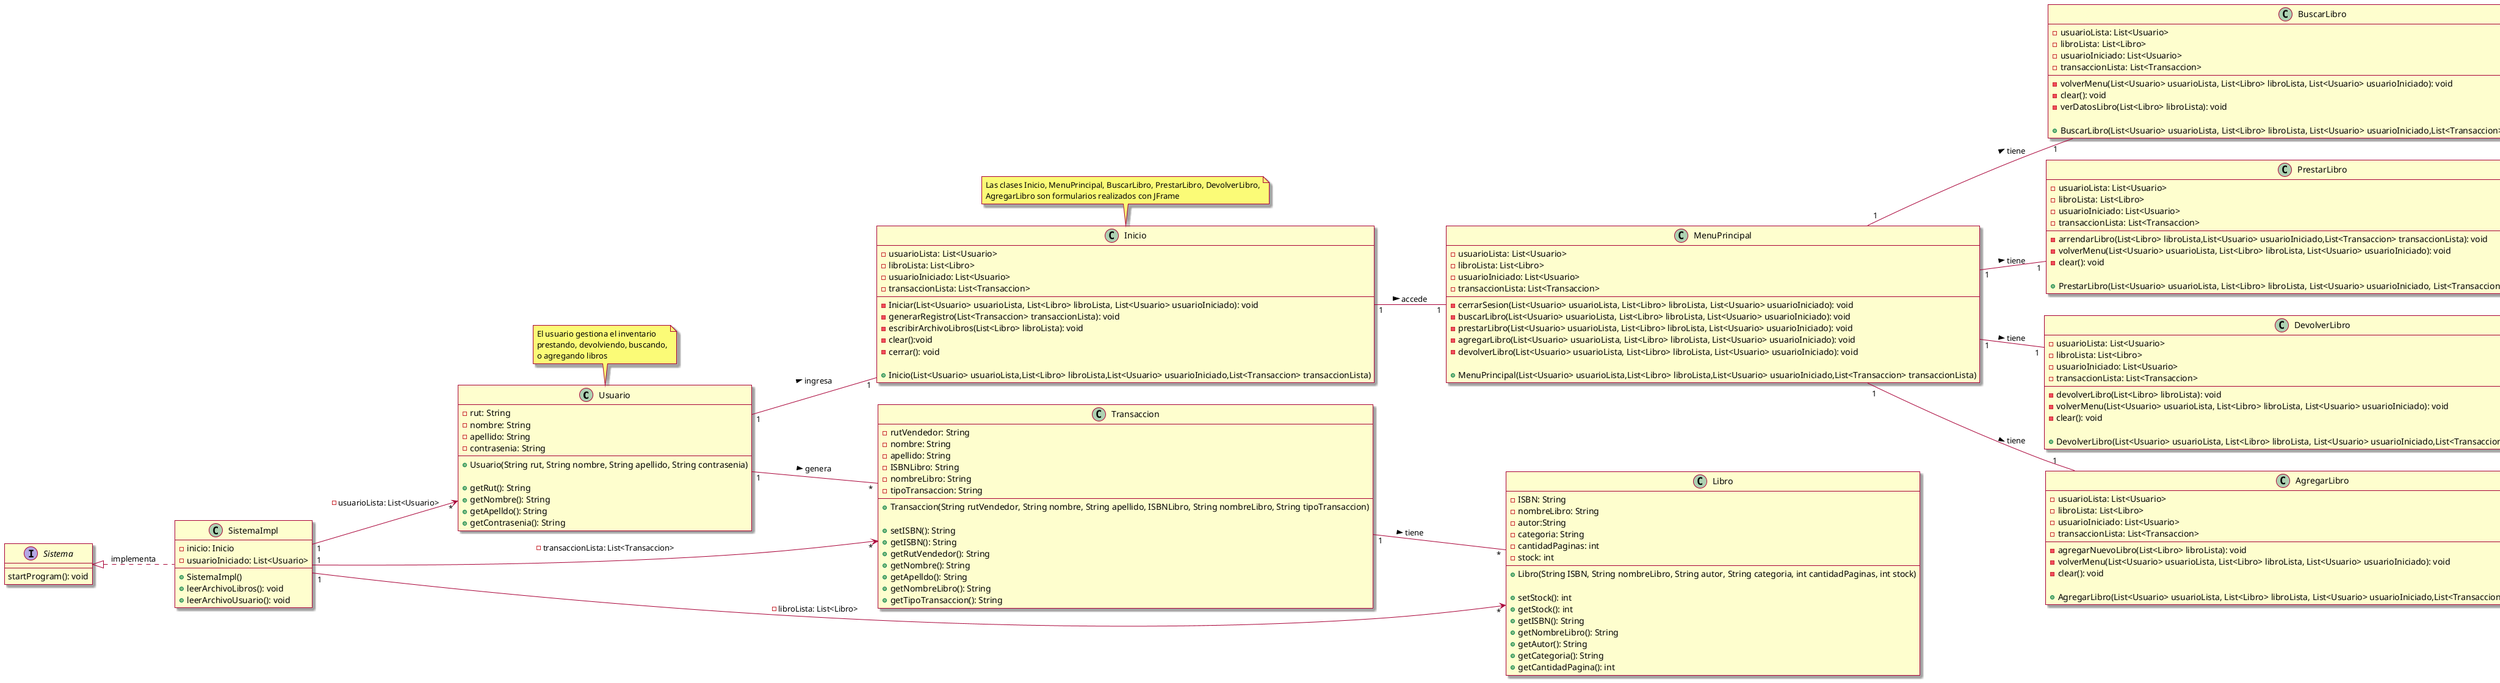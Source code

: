 @startuml
left to right direction
skin rose

class Usuario {
-rut: String
-nombre: String
-apellido: String
-contrasenia: String

+Usuario(String rut, String nombre, String apellido, String contrasenia)

+getRut(): String
+getNombre(): String
+getApelldo(): String
+getContrasenia(): String
}

class Libro {
-ISBN: String
-nombreLibro: String
-autor:String
-categoria: String
-cantidadPaginas: int
-stock: int

+Libro(String ISBN, String nombreLibro, String autor, String categoria, int cantidadPaginas, int stock)

+setStock(): int
+getStock(): int
+getISBN(): String
+getNombreLibro(): String
+getAutor(): String
+getCategoria(): String
+getCantidadPagina(): int
}

class Transaccion {
-rutVendedor: String
-nombre: String
-apellido: String
-ISBNLibro: String
-nombreLibro: String
-tipoTransaccion: String

+Transaccion(String rutVendedor, String nombre, String apellido, ISBNLibro, String nombreLibro, String tipoTransaccion)

+setISBN(): String
+getISBN(): String
+getRutVendedor(): String
+getNombre(): String
+getApelldo(): String
+getNombreLibro(): String
+getTipoTransaccion(): String
}

class Inicio {
-usuarioLista: List<Usuario>
-libroLista: List<Libro>
-usuarioIniciado: List<Usuario>
-transaccionLista: List<Transaccion>

-Iniciar(List<Usuario> usuarioLista, List<Libro> libroLista, List<Usuario> usuarioIniciado): void
-generarRegistro(List<Transaccion> transaccionLista): void
-escribirArchivoLibros(List<Libro> libroLista): void
-clear():void
-cerrar(): void

+Inicio(List<Usuario> usuarioLista,List<Libro> libroLista,List<Usuario> usuarioIniciado,List<Transaccion> transaccionLista)
}

class MenuPrincipal {
-usuarioLista: List<Usuario>
-libroLista: List<Libro>
-usuarioIniciado: List<Usuario>
-transaccionLista: List<Transaccion>

-cerrarSesion(List<Usuario> usuarioLista, List<Libro> libroLista, List<Usuario> usuarioIniciado): void
-buscarLibro(List<Usuario> usuarioLista, List<Libro> libroLista, List<Usuario> usuarioIniciado): void
-prestarLibro(List<Usuario> usuarioLista, List<Libro> libroLista, List<Usuario> usuarioIniciado): void
-agregarLibro(List<Usuario> usuarioLista, List<Libro> libroLista, List<Usuario> usuarioIniciado): void
-devolverLibro(List<Usuario> usuarioLista, List<Libro> libroLista, List<Usuario> usuarioIniciado): void

+MenuPrincipal(List<Usuario> usuarioLista,List<Libro> libroLista,List<Usuario> usuarioIniciado,List<Transaccion> transaccionLista)
}

class BuscarLibro {
-usuarioLista: List<Usuario>
-libroLista: List<Libro>
-usuarioIniciado: List<Usuario>
-transaccionLista: List<Transaccion>

-volverMenu(List<Usuario> usuarioLista, List<Libro> libroLista, List<Usuario> usuarioIniciado): void
-clear(): void
-verDatosLibro(List<Libro> libroLista): void

+BuscarLibro(List<Usuario> usuarioLista, List<Libro> libroLista, List<Usuario> usuarioIniciado,List<Transaccion> transaccionLista)
}

class PrestarLibro {
-usuarioLista: List<Usuario>
-libroLista: List<Libro>
-usuarioIniciado: List<Usuario>
-transaccionLista: List<Transaccion>

-arrendarLibro(List<Libro> libroLista,List<Usuario> usuarioIniciado,List<Transaccion> transaccionLista): void
-volverMenu(List<Usuario> usuarioLista, List<Libro> libroLista, List<Usuario> usuarioIniciado): void
-clear(): void

+PrestarLibro(List<Usuario> usuarioLista, List<Libro> libroLista, List<Usuario> usuarioIniciado, List<Transaccion> transaccionLista)
}

class DevolverLibro {
-usuarioLista: List<Usuario>
-libroLista: List<Libro>
-usuarioIniciado: List<Usuario>
-transaccionLista: List<Transaccion>

-devolverLibro(List<Libro> libroLista): void
-volverMenu(List<Usuario> usuarioLista, List<Libro> libroLista, List<Usuario> usuarioIniciado): void
-clear(): void

+DevolverLibro(List<Usuario> usuarioLista, List<Libro> libroLista, List<Usuario> usuarioIniciado,List<Transaccion> transaccionLista)
}

class AgregarLibro {
-usuarioLista: List<Usuario>
-libroLista: List<Libro>
-usuarioIniciado: List<Usuario>
-transaccionLista: List<Transaccion>

-agregarNuevoLibro(List<Libro> libroLista): void
-volverMenu(List<Usuario> usuarioLista, List<Libro> libroLista, List<Usuario> usuarioIniciado): void
-clear(): void

+AgregarLibro(List<Usuario> usuarioLista, List<Libro> libroLista, List<Usuario> usuarioIniciado,List<Transaccion> transaccionLista)
}

class SistemaImpl {
-inicio: Inicio
-usuarioIniciado: List<Usuario>

+SistemaImpl()
+leerArchivoLibros(): void
+leerArchivoUsuario(): void
}

interface Sistema {
startProgram(): void
}

note "El usuario gestiona el inventario\nprestando, devolviendo, buscando,\no agregando libros" as n1
note "Las clases Inicio, MenuPrincipal, BuscarLibro, PrestarLibro, DevolverLibro,\nAgregarLibro son formularios realizados con JFrame" as n2

n1 - Usuario
n2 - Inicio

Usuario "1"--"*" Transaccion: genera >
Transaccion "1"--"*" Libro: tiene >

Sistema <|.. SistemaImpl: implementa
SistemaImpl "1"-->"*" Usuario: -usuarioLista: List<Usuario>
SistemaImpl "1"-->"*" Transaccion: -transaccionLista: List<Transaccion>
SistemaImpl "1"-->"*" Libro: -libroLista: List<Libro>

Usuario "1" -- "1" Inicio: ingresa >
Inicio "1" -- "1" MenuPrincipal: accede >
MenuPrincipal "1" -- "1" BuscarLibro: tiene >
MenuPrincipal "1" -- "1" PrestarLibro: tiene >
MenuPrincipal "1" -- "1" DevolverLibro: tiene >
MenuPrincipal "1" -- "1" AgregarLibro: tiene >


@enduml